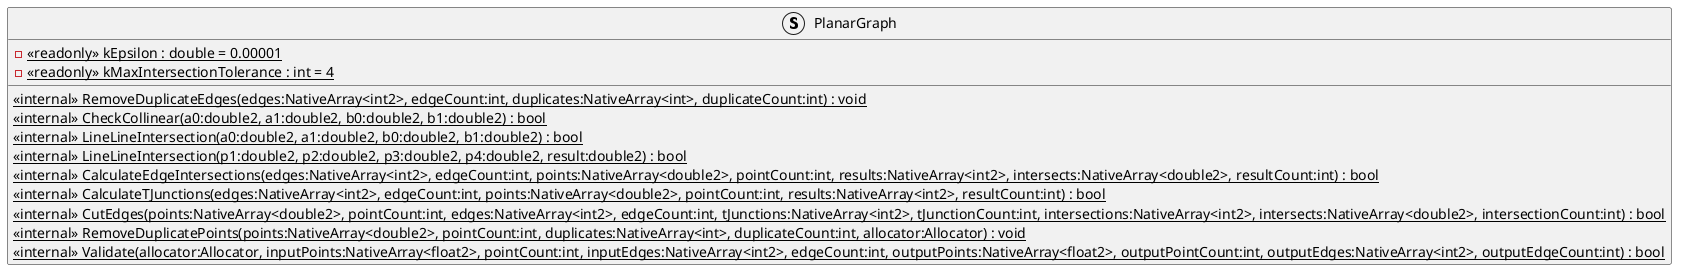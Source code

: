 @startuml
struct PlanarGraph {
    - {static} <<readonly>> kEpsilon : double = 0.00001
    - {static} <<readonly>> kMaxIntersectionTolerance : int = 4
    <<internal>> {static} RemoveDuplicateEdges(edges:NativeArray<int2>, edgeCount:int, duplicates:NativeArray<int>, duplicateCount:int) : void
    <<internal>> {static} CheckCollinear(a0:double2, a1:double2, b0:double2, b1:double2) : bool
    <<internal>> {static} LineLineIntersection(a0:double2, a1:double2, b0:double2, b1:double2) : bool
    <<internal>> {static} LineLineIntersection(p1:double2, p2:double2, p3:double2, p4:double2, result:double2) : bool
    <<internal>> {static} CalculateEdgeIntersections(edges:NativeArray<int2>, edgeCount:int, points:NativeArray<double2>, pointCount:int, results:NativeArray<int2>, intersects:NativeArray<double2>, resultCount:int) : bool
    <<internal>> {static} CalculateTJunctions(edges:NativeArray<int2>, edgeCount:int, points:NativeArray<double2>, pointCount:int, results:NativeArray<int2>, resultCount:int) : bool
    <<internal>> {static} CutEdges(points:NativeArray<double2>, pointCount:int, edges:NativeArray<int2>, edgeCount:int, tJunctions:NativeArray<int2>, tJunctionCount:int, intersections:NativeArray<int2>, intersects:NativeArray<double2>, intersectionCount:int) : bool
    <<internal>> {static} RemoveDuplicatePoints(points:NativeArray<double2>, pointCount:int, duplicates:NativeArray<int>, duplicateCount:int, allocator:Allocator) : void
    <<internal>> {static} Validate(allocator:Allocator, inputPoints:NativeArray<float2>, pointCount:int, inputEdges:NativeArray<int2>, edgeCount:int, outputPoints:NativeArray<float2>, outputPointCount:int, outputEdges:NativeArray<int2>, outputEdgeCount:int) : bool
}
@enduml

